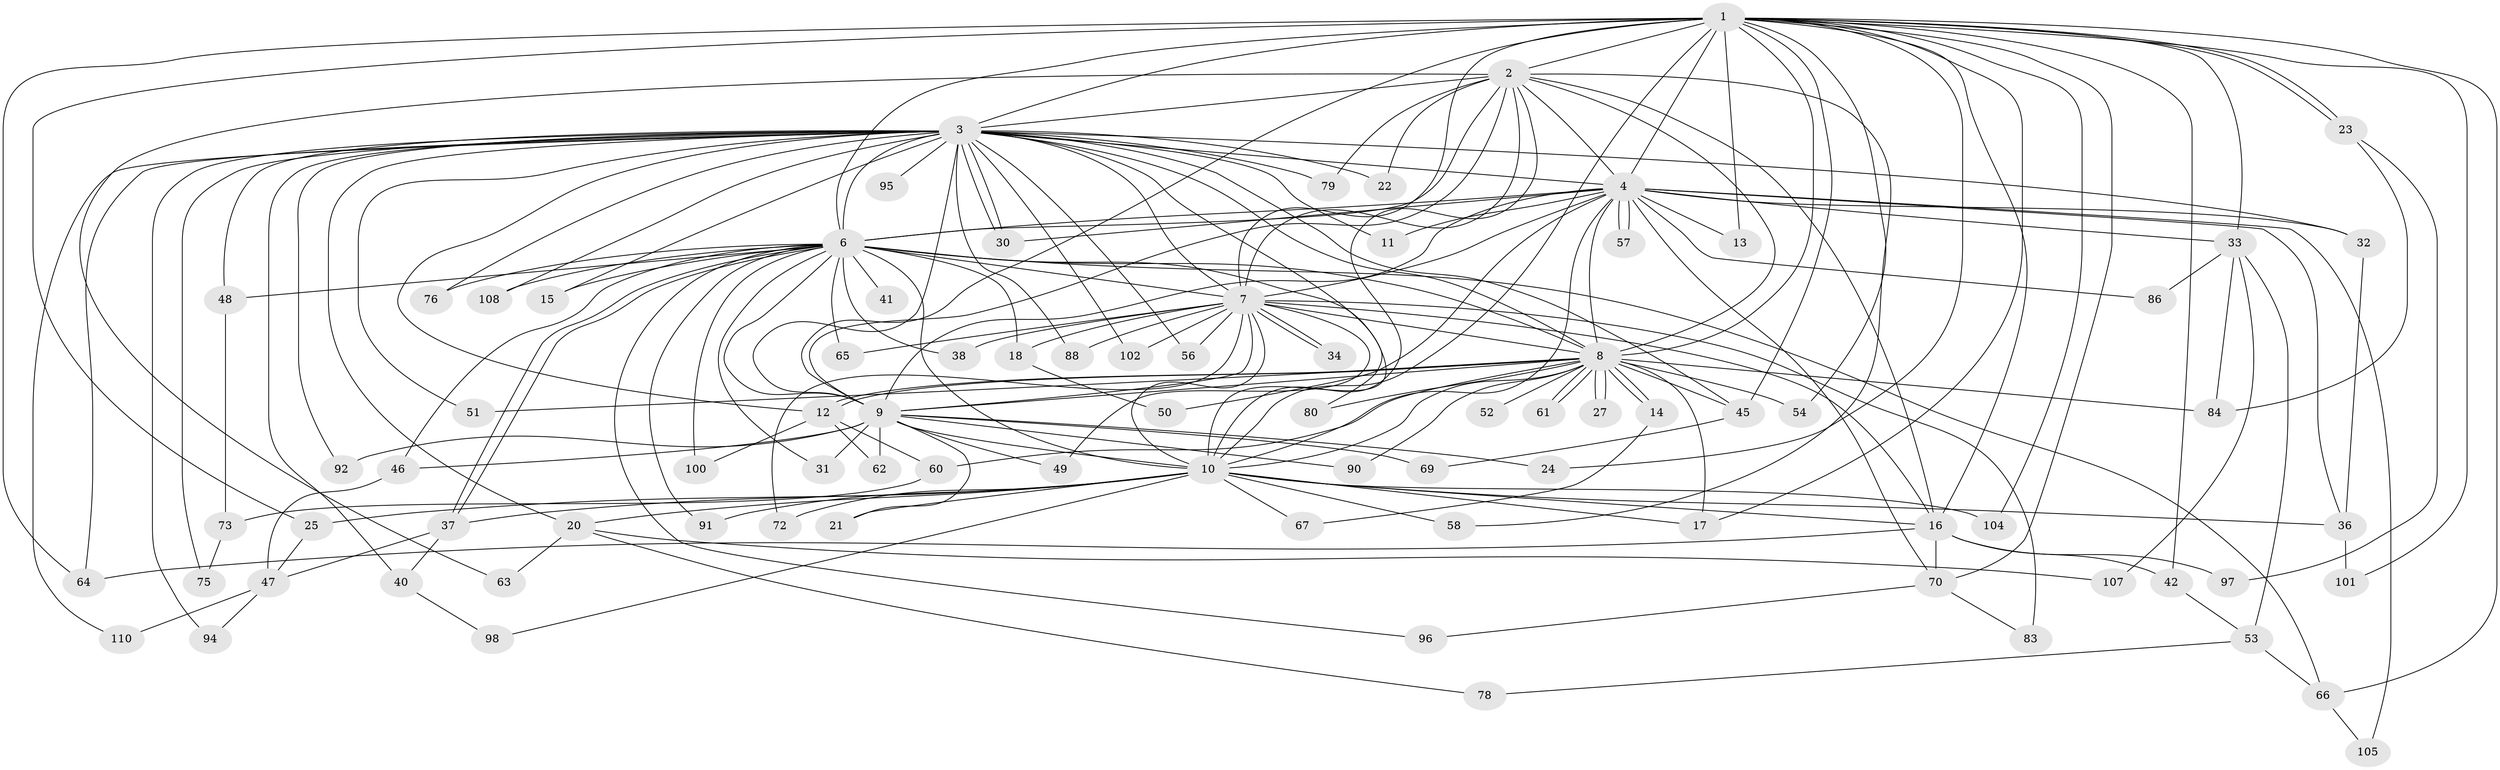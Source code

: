 // original degree distribution, {28: 0.018018018018018018, 14: 0.009009009009009009, 21: 0.018018018018018018, 24: 0.018018018018018018, 22: 0.009009009009009009, 27: 0.009009009009009009, 19: 0.009009009009009009, 2: 0.5765765765765766, 5: 0.06306306306306306, 3: 0.1891891891891892, 8: 0.009009009009009009, 4: 0.07207207207207207}
// Generated by graph-tools (version 1.1) at 2025/41/03/06/25 10:41:35]
// undirected, 85 vertices, 198 edges
graph export_dot {
graph [start="1"]
  node [color=gray90,style=filled];
  1 [super="+55"];
  2 [super="+85"];
  3 [super="+5"];
  4 [super="+44"];
  6 [super="+28"];
  7 [super="+81"];
  8 [super="+39"];
  9 [super="+29"];
  10 [super="+19"];
  11;
  12 [super="+89"];
  13;
  14;
  15;
  16 [super="+99"];
  17 [super="+26"];
  18;
  20 [super="+59"];
  21;
  22;
  23;
  24;
  25;
  27;
  30 [super="+87"];
  31;
  32 [super="+35"];
  33 [super="+43"];
  34;
  36 [super="+77"];
  37 [super="+93"];
  38;
  40 [super="+82"];
  41 [super="+109"];
  42;
  45 [super="+68"];
  46;
  47 [super="+111"];
  48;
  49;
  50;
  51;
  52;
  53;
  54;
  56;
  57;
  58;
  60;
  61;
  62;
  63;
  64 [super="+71"];
  65;
  66 [super="+103"];
  67;
  69;
  70 [super="+74"];
  72;
  73;
  75;
  76;
  78;
  79;
  80;
  83;
  84 [super="+106"];
  86;
  88;
  90;
  91;
  92;
  94;
  95;
  96;
  97;
  98;
  100;
  101;
  102;
  104;
  105;
  107;
  108;
  110;
  1 -- 2;
  1 -- 3 [weight=2];
  1 -- 4 [weight=2];
  1 -- 6 [weight=2];
  1 -- 7;
  1 -- 8;
  1 -- 9 [weight=2];
  1 -- 10;
  1 -- 13;
  1 -- 16;
  1 -- 17;
  1 -- 23;
  1 -- 23;
  1 -- 24;
  1 -- 25;
  1 -- 33;
  1 -- 42;
  1 -- 45;
  1 -- 54;
  1 -- 64 [weight=2];
  1 -- 101;
  1 -- 104;
  1 -- 66;
  1 -- 70;
  2 -- 3 [weight=2];
  2 -- 4;
  2 -- 6;
  2 -- 7;
  2 -- 8;
  2 -- 9;
  2 -- 10;
  2 -- 22;
  2 -- 58;
  2 -- 63;
  2 -- 79;
  2 -- 16;
  3 -- 4 [weight=2];
  3 -- 6 [weight=2];
  3 -- 7 [weight=2];
  3 -- 8 [weight=2];
  3 -- 9 [weight=2];
  3 -- 10 [weight=2];
  3 -- 15;
  3 -- 20 [weight=2];
  3 -- 22;
  3 -- 30;
  3 -- 30;
  3 -- 40 [weight=2];
  3 -- 76;
  3 -- 79;
  3 -- 92;
  3 -- 95 [weight=2];
  3 -- 108;
  3 -- 64;
  3 -- 11;
  3 -- 75;
  3 -- 88;
  3 -- 94;
  3 -- 32;
  3 -- 102;
  3 -- 110;
  3 -- 48;
  3 -- 51;
  3 -- 56;
  3 -- 12;
  3 -- 45;
  4 -- 6;
  4 -- 7;
  4 -- 8;
  4 -- 9;
  4 -- 10;
  4 -- 11;
  4 -- 13;
  4 -- 32 [weight=2];
  4 -- 33 [weight=2];
  4 -- 36;
  4 -- 50;
  4 -- 57;
  4 -- 57;
  4 -- 70;
  4 -- 86;
  4 -- 105;
  4 -- 30;
  6 -- 7;
  6 -- 8 [weight=3];
  6 -- 9;
  6 -- 10;
  6 -- 15;
  6 -- 18;
  6 -- 31;
  6 -- 37;
  6 -- 37;
  6 -- 41 [weight=3];
  6 -- 46;
  6 -- 48;
  6 -- 65;
  6 -- 76;
  6 -- 80;
  6 -- 91;
  6 -- 96;
  6 -- 100;
  6 -- 66;
  6 -- 38;
  6 -- 108;
  7 -- 8;
  7 -- 9 [weight=2];
  7 -- 10;
  7 -- 16;
  7 -- 18;
  7 -- 34;
  7 -- 34;
  7 -- 38;
  7 -- 49;
  7 -- 56;
  7 -- 65;
  7 -- 72;
  7 -- 83;
  7 -- 88;
  7 -- 102;
  8 -- 9;
  8 -- 10;
  8 -- 12;
  8 -- 12;
  8 -- 14;
  8 -- 14;
  8 -- 17;
  8 -- 27;
  8 -- 27;
  8 -- 45;
  8 -- 51;
  8 -- 52 [weight=2];
  8 -- 60;
  8 -- 61;
  8 -- 61;
  8 -- 80;
  8 -- 84;
  8 -- 90;
  8 -- 54;
  9 -- 10;
  9 -- 21;
  9 -- 24;
  9 -- 31;
  9 -- 46;
  9 -- 62;
  9 -- 69;
  9 -- 90;
  9 -- 92;
  9 -- 49;
  10 -- 21;
  10 -- 25;
  10 -- 58;
  10 -- 67;
  10 -- 72;
  10 -- 91;
  10 -- 98;
  10 -- 104;
  10 -- 37;
  10 -- 16;
  10 -- 36;
  10 -- 20;
  10 -- 17;
  12 -- 60;
  12 -- 62;
  12 -- 100;
  14 -- 67;
  16 -- 42;
  16 -- 70;
  16 -- 97;
  16 -- 64;
  18 -- 50;
  20 -- 63;
  20 -- 107;
  20 -- 78;
  23 -- 84;
  23 -- 97;
  25 -- 47;
  32 -- 36;
  33 -- 107;
  33 -- 53;
  33 -- 86;
  33 -- 84;
  36 -- 101;
  37 -- 47;
  37 -- 40;
  40 -- 98;
  42 -- 53;
  45 -- 69;
  46 -- 47;
  47 -- 94;
  47 -- 110;
  48 -- 73;
  53 -- 66;
  53 -- 78;
  60 -- 73;
  66 -- 105;
  70 -- 83;
  70 -- 96;
  73 -- 75;
}
